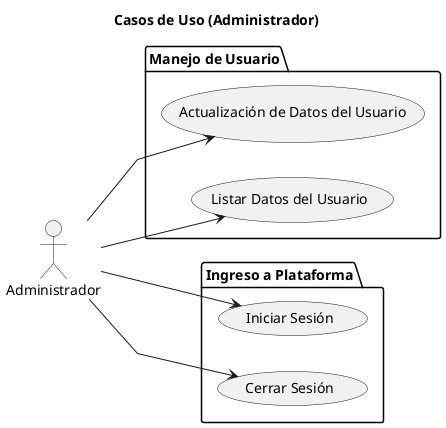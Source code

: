 @startuml Diagrama_CdU

title Casos de Uso (Administrador)

skinparam {
    NoteBackgroundColor #whiteSmoke
    NoteBorderColor #green
    linetype polyline
}

left to right direction

actor Administrador

folder "Manejo de Usuario" as cuentas {
    Administrador --> (Actualización de Datos del Usuario)
    Administrador --> (Listar Datos del Usuario)
}

folder "Ingreso a Plataforma" as ingreso {
    Administrador --> (Iniciar Sesión)
    Administrador --> (Cerrar Sesión)
}



@enduml